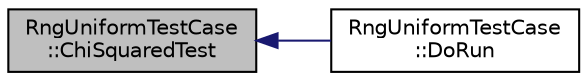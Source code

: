 digraph "RngUniformTestCase::ChiSquaredTest"
{
  edge [fontname="Helvetica",fontsize="10",labelfontname="Helvetica",labelfontsize="10"];
  node [fontname="Helvetica",fontsize="10",shape=record];
  rankdir="LR";
  Node1 [label="RngUniformTestCase\l::ChiSquaredTest",height=0.2,width=0.4,color="black", fillcolor="grey75", style="filled", fontcolor="black"];
  Node1 -> Node2 [dir="back",color="midnightblue",fontsize="10",style="solid"];
  Node2 [label="RngUniformTestCase\l::DoRun",height=0.2,width=0.4,color="black", fillcolor="white", style="filled",URL="$dd/ddf/classRngUniformTestCase.html#a4b13df62fbfbc583caa61b5f9d32fd05",tooltip="Implementation to actually run this TestCase. "];
}
